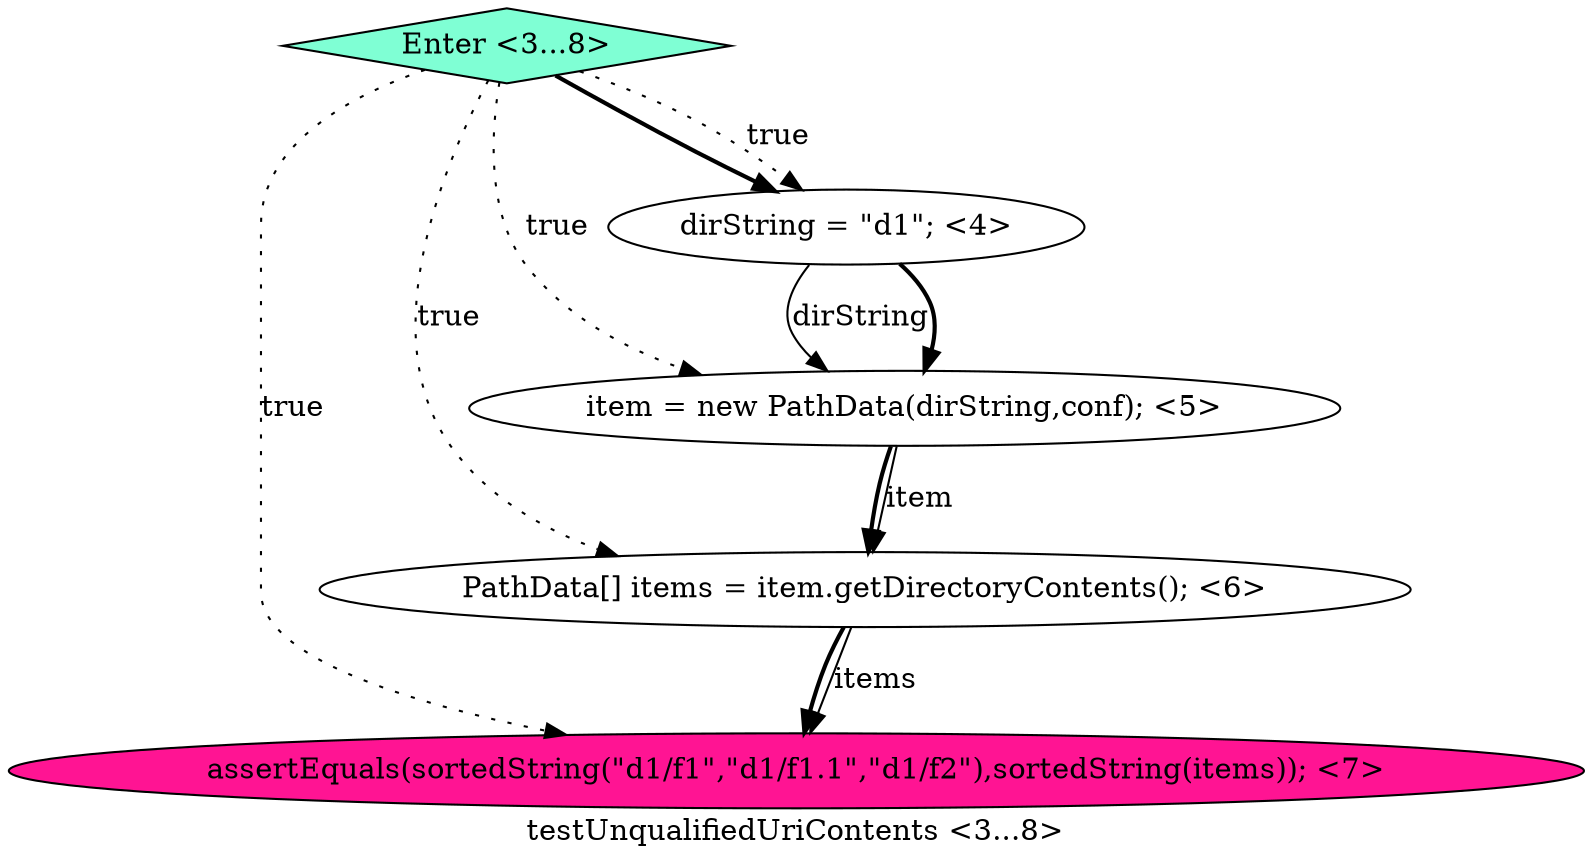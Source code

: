 digraph PDG {
label = "testUnqualifiedUriContents <3...8>";
0.4 [style = filled, label = "Enter <3...8>", fillcolor = aquamarine, shape = diamond];
0.1 [style = filled, label = "item = new PathData(dirString,conf); <5>", fillcolor = white, shape = ellipse];
0.3 [style = filled, label = "assertEquals(sortedString(\"d1/f1\",\"d1/f1.1\",\"d1/f2\"),sortedString(items)); <7>", fillcolor = deeppink, shape = ellipse];
0.0 [style = filled, label = "dirString = \"d1\"; <4>", fillcolor = white, shape = ellipse];
0.2 [style = filled, label = "PathData[] items = item.getDirectoryContents(); <6>", fillcolor = white, shape = ellipse];
0.0 -> 0.1 [style = solid, label="dirString"];
0.0 -> 0.1 [style = bold, label=""];
0.1 -> 0.2 [style = solid, label="item"];
0.1 -> 0.2 [style = bold, label=""];
0.2 -> 0.3 [style = solid, label="items"];
0.2 -> 0.3 [style = bold, label=""];
0.4 -> 0.0 [style = dotted, label="true"];
0.4 -> 0.0 [style = bold, label=""];
0.4 -> 0.1 [style = dotted, label="true"];
0.4 -> 0.2 [style = dotted, label="true"];
0.4 -> 0.3 [style = dotted, label="true"];
}
